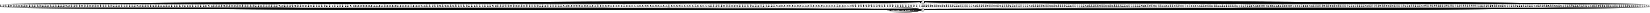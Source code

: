digraph FST {
rankdir = LR;
size = "8.5,11";
label = "";
center = 1;
orientation = Landscape;
ranksep = "0.4";
nodesep = "0.25";
0 [label = "0", shape = doublecircle, style = bold, fontsize = 14]
	0 -> 1 [label = "a:b/1", fontsize = 14];
	0 -> 1 [label = "a:c/1", fontsize = 14];
	0 -> 1 [label = "a:d/1", fontsize = 14];
	0 -> 1 [label = "a:e/1", fontsize = 14];
	0 -> 1 [label = "a:f/1", fontsize = 14];
	0 -> 1 [label = "a:g/1", fontsize = 14];
	0 -> 1 [label = "a:h/1", fontsize = 14];
	0 -> 1 [label = "a:i/1", fontsize = 14];
	0 -> 1 [label = "a:j/1", fontsize = 14];
	0 -> 1 [label = "a:k/1", fontsize = 14];
	0 -> 1 [label = "a:l/1", fontsize = 14];
	0 -> 1 [label = "a:m/1", fontsize = 14];
	0 -> 1 [label = "a:n/1", fontsize = 14];
	0 -> 1 [label = "a:o/1", fontsize = 14];
	0 -> 1 [label = "a:p/1", fontsize = 14];
	0 -> 1 [label = "a:q/1", fontsize = 14];
	0 -> 1 [label = "a:r/1", fontsize = 14];
	0 -> 1 [label = "a:s/1", fontsize = 14];
	0 -> 1 [label = "a:t/1", fontsize = 14];
	0 -> 1 [label = "a:u/1", fontsize = 14];
	0 -> 1 [label = "a:v/1", fontsize = 14];
	0 -> 1 [label = "a:w/1", fontsize = 14];
	0 -> 1 [label = "a:x/1", fontsize = 14];
	0 -> 1 [label = "a:y/1", fontsize = 14];
	0 -> 1 [label = "a:z/1", fontsize = 14];
	0 -> 1 [label = "-:a/1", fontsize = 14];
	0 -> 1 [label = "a:-/1", fontsize = 14];
	0 -> 0 [label = "a:a", fontsize = 14];
	0 -> 1 [label = "b:a/1", fontsize = 14];
	0 -> 1 [label = "b:c/1", fontsize = 14];
	0 -> 1 [label = "b:d/1", fontsize = 14];
	0 -> 1 [label = "b:e/1", fontsize = 14];
	0 -> 1 [label = "b:f/1", fontsize = 14];
	0 -> 1 [label = "b:g/1", fontsize = 14];
	0 -> 1 [label = "b:h/1", fontsize = 14];
	0 -> 1 [label = "b:i/1", fontsize = 14];
	0 -> 1 [label = "b:j/1", fontsize = 14];
	0 -> 1 [label = "b:k/1", fontsize = 14];
	0 -> 1 [label = "b:l/1", fontsize = 14];
	0 -> 1 [label = "b:m/1", fontsize = 14];
	0 -> 1 [label = "b:n/1", fontsize = 14];
	0 -> 1 [label = "b:o/1", fontsize = 14];
	0 -> 1 [label = "b:p/1", fontsize = 14];
	0 -> 1 [label = "b:q/1", fontsize = 14];
	0 -> 1 [label = "b:r/1", fontsize = 14];
	0 -> 1 [label = "b:s/1", fontsize = 14];
	0 -> 1 [label = "b:t/1", fontsize = 14];
	0 -> 1 [label = "b:u/1", fontsize = 14];
	0 -> 1 [label = "b:v/1", fontsize = 14];
	0 -> 1 [label = "b:w/1", fontsize = 14];
	0 -> 1 [label = "b:x/1", fontsize = 14];
	0 -> 1 [label = "b:y/1", fontsize = 14];
	0 -> 1 [label = "b:z/1", fontsize = 14];
	0 -> 1 [label = "-:b/1", fontsize = 14];
	0 -> 1 [label = "b:-/1", fontsize = 14];
	0 -> 0 [label = "b:b", fontsize = 14];
	0 -> 1 [label = "c:a/1", fontsize = 14];
	0 -> 1 [label = "c:b/1", fontsize = 14];
	0 -> 1 [label = "c:d/1", fontsize = 14];
	0 -> 1 [label = "c:e/1", fontsize = 14];
	0 -> 1 [label = "c:f/1", fontsize = 14];
	0 -> 1 [label = "c:g/1", fontsize = 14];
	0 -> 1 [label = "c:h/1", fontsize = 14];
	0 -> 1 [label = "c:i/1", fontsize = 14];
	0 -> 1 [label = "c:j/1", fontsize = 14];
	0 -> 1 [label = "c:k/1", fontsize = 14];
	0 -> 1 [label = "c:l/1", fontsize = 14];
	0 -> 1 [label = "c:m/1", fontsize = 14];
	0 -> 1 [label = "c:n/1", fontsize = 14];
	0 -> 1 [label = "c:o/1", fontsize = 14];
	0 -> 1 [label = "c:p/1", fontsize = 14];
	0 -> 1 [label = "c:q/1", fontsize = 14];
	0 -> 1 [label = "c:r/1", fontsize = 14];
	0 -> 1 [label = "c:s/1", fontsize = 14];
	0 -> 1 [label = "c:t/1", fontsize = 14];
	0 -> 1 [label = "c:u/1", fontsize = 14];
	0 -> 1 [label = "c:v/1", fontsize = 14];
	0 -> 1 [label = "c:w/1", fontsize = 14];
	0 -> 1 [label = "c:x/1", fontsize = 14];
	0 -> 1 [label = "c:y/1", fontsize = 14];
	0 -> 1 [label = "c:z/1", fontsize = 14];
	0 -> 1 [label = "-:c/1", fontsize = 14];
	0 -> 1 [label = "c:-/1", fontsize = 14];
	0 -> 0 [label = "c:c", fontsize = 14];
	0 -> 1 [label = "d:a/1", fontsize = 14];
	0 -> 1 [label = "d:b/1", fontsize = 14];
	0 -> 1 [label = "d:c/1", fontsize = 14];
	0 -> 1 [label = "d:e/1", fontsize = 14];
	0 -> 1 [label = "d:f/1", fontsize = 14];
	0 -> 1 [label = "d:g/1", fontsize = 14];
	0 -> 1 [label = "d:h/1", fontsize = 14];
	0 -> 1 [label = "d:i/1", fontsize = 14];
	0 -> 1 [label = "d:j/1", fontsize = 14];
	0 -> 1 [label = "d:k/1", fontsize = 14];
	0 -> 1 [label = "d:l/1", fontsize = 14];
	0 -> 1 [label = "d:m/1", fontsize = 14];
	0 -> 1 [label = "d:n/1", fontsize = 14];
	0 -> 1 [label = "d:o/1", fontsize = 14];
	0 -> 1 [label = "d:p/1", fontsize = 14];
	0 -> 1 [label = "d:q/1", fontsize = 14];
	0 -> 1 [label = "d:r/1", fontsize = 14];
	0 -> 1 [label = "d:s/1", fontsize = 14];
	0 -> 1 [label = "d:t/1", fontsize = 14];
	0 -> 1 [label = "d:u/1", fontsize = 14];
	0 -> 1 [label = "d:v/1", fontsize = 14];
	0 -> 1 [label = "d:w/1", fontsize = 14];
	0 -> 1 [label = "d:x/1", fontsize = 14];
	0 -> 1 [label = "d:y/1", fontsize = 14];
	0 -> 1 [label = "d:z/1", fontsize = 14];
	0 -> 1 [label = "-:d/1", fontsize = 14];
	0 -> 1 [label = "d:-/1", fontsize = 14];
	0 -> 0 [label = "d:d", fontsize = 14];
	0 -> 1 [label = "e:a/1", fontsize = 14];
	0 -> 1 [label = "e:b/1", fontsize = 14];
	0 -> 1 [label = "e:c/1", fontsize = 14];
	0 -> 1 [label = "e:d/1", fontsize = 14];
	0 -> 1 [label = "e:f/1", fontsize = 14];
	0 -> 1 [label = "e:g/1", fontsize = 14];
	0 -> 1 [label = "e:h/1", fontsize = 14];
	0 -> 1 [label = "e:i/1", fontsize = 14];
	0 -> 1 [label = "e:j/1", fontsize = 14];
	0 -> 1 [label = "e:k/1", fontsize = 14];
	0 -> 1 [label = "e:l/1", fontsize = 14];
	0 -> 1 [label = "e:m/1", fontsize = 14];
	0 -> 1 [label = "e:n/1", fontsize = 14];
	0 -> 1 [label = "e:o/1", fontsize = 14];
	0 -> 1 [label = "e:p/1", fontsize = 14];
	0 -> 1 [label = "e:q/1", fontsize = 14];
	0 -> 1 [label = "e:r/1", fontsize = 14];
	0 -> 1 [label = "e:s/1", fontsize = 14];
	0 -> 1 [label = "e:t/1", fontsize = 14];
	0 -> 1 [label = "e:u/1", fontsize = 14];
	0 -> 1 [label = "e:v/1", fontsize = 14];
	0 -> 1 [label = "e:w/1", fontsize = 14];
	0 -> 1 [label = "e:x/1", fontsize = 14];
	0 -> 1 [label = "e:y/1", fontsize = 14];
	0 -> 1 [label = "e:z/1", fontsize = 14];
	0 -> 1 [label = "-:e/1", fontsize = 14];
	0 -> 1 [label = "e:-/1", fontsize = 14];
	0 -> 0 [label = "e:e", fontsize = 14];
	0 -> 1 [label = "f:a/1", fontsize = 14];
	0 -> 1 [label = "f:b/1", fontsize = 14];
	0 -> 1 [label = "f:c/1", fontsize = 14];
	0 -> 1 [label = "f:d/1", fontsize = 14];
	0 -> 1 [label = "f:e/1", fontsize = 14];
	0 -> 1 [label = "f:g/1", fontsize = 14];
	0 -> 1 [label = "f:h/1", fontsize = 14];
	0 -> 1 [label = "f:i/1", fontsize = 14];
	0 -> 1 [label = "f:j/1", fontsize = 14];
	0 -> 1 [label = "f:k/1", fontsize = 14];
	0 -> 1 [label = "f:l/1", fontsize = 14];
	0 -> 1 [label = "f:m/1", fontsize = 14];
	0 -> 1 [label = "f:n/1", fontsize = 14];
	0 -> 1 [label = "f:o/1", fontsize = 14];
	0 -> 1 [label = "f:p/1", fontsize = 14];
	0 -> 1 [label = "f:q/1", fontsize = 14];
	0 -> 1 [label = "f:r/1", fontsize = 14];
	0 -> 1 [label = "f:s/1", fontsize = 14];
	0 -> 1 [label = "f:t/1", fontsize = 14];
	0 -> 1 [label = "f:u/1", fontsize = 14];
	0 -> 1 [label = "f:v/1", fontsize = 14];
	0 -> 1 [label = "f:w/1", fontsize = 14];
	0 -> 1 [label = "f:x/1", fontsize = 14];
	0 -> 1 [label = "f:y/1", fontsize = 14];
	0 -> 1 [label = "f:z/1", fontsize = 14];
	0 -> 1 [label = "-:f/1", fontsize = 14];
	0 -> 1 [label = "f:-/1", fontsize = 14];
	0 -> 0 [label = "f:f", fontsize = 14];
	0 -> 1 [label = "g:a/1", fontsize = 14];
	0 -> 1 [label = "g:b/1", fontsize = 14];
	0 -> 1 [label = "g:c/1", fontsize = 14];
	0 -> 1 [label = "g:d/1", fontsize = 14];
	0 -> 1 [label = "g:e/1", fontsize = 14];
	0 -> 1 [label = "g:f/1", fontsize = 14];
	0 -> 1 [label = "g:h/1", fontsize = 14];
	0 -> 1 [label = "g:i/1", fontsize = 14];
	0 -> 1 [label = "g:j/1", fontsize = 14];
	0 -> 1 [label = "g:k/1", fontsize = 14];
	0 -> 1 [label = "g:l/1", fontsize = 14];
	0 -> 1 [label = "g:m/1", fontsize = 14];
	0 -> 1 [label = "g:n/1", fontsize = 14];
	0 -> 1 [label = "g:o/1", fontsize = 14];
	0 -> 1 [label = "g:p/1", fontsize = 14];
	0 -> 1 [label = "g:q/1", fontsize = 14];
	0 -> 1 [label = "g:r/1", fontsize = 14];
	0 -> 1 [label = "g:s/1", fontsize = 14];
	0 -> 1 [label = "g:t/1", fontsize = 14];
	0 -> 1 [label = "g:u/1", fontsize = 14];
	0 -> 1 [label = "g:v/1", fontsize = 14];
	0 -> 1 [label = "g:w/1", fontsize = 14];
	0 -> 1 [label = "g:x/1", fontsize = 14];
	0 -> 1 [label = "g:y/1", fontsize = 14];
	0 -> 1 [label = "g:z/1", fontsize = 14];
	0 -> 1 [label = "-:g/1", fontsize = 14];
	0 -> 1 [label = "g:-/1", fontsize = 14];
	0 -> 0 [label = "g:g", fontsize = 14];
	0 -> 1 [label = "h:a/1", fontsize = 14];
	0 -> 1 [label = "h:b/1", fontsize = 14];
	0 -> 1 [label = "h:c/1", fontsize = 14];
	0 -> 1 [label = "h:d/1", fontsize = 14];
	0 -> 1 [label = "h:e/1", fontsize = 14];
	0 -> 1 [label = "h:f/1", fontsize = 14];
	0 -> 1 [label = "h:g/1", fontsize = 14];
	0 -> 1 [label = "h:i/1", fontsize = 14];
	0 -> 1 [label = "h:j/1", fontsize = 14];
	0 -> 1 [label = "h:k/1", fontsize = 14];
	0 -> 1 [label = "h:l/1", fontsize = 14];
	0 -> 1 [label = "h:m/1", fontsize = 14];
	0 -> 1 [label = "h:n/1", fontsize = 14];
	0 -> 1 [label = "h:o/1", fontsize = 14];
	0 -> 1 [label = "h:p/1", fontsize = 14];
	0 -> 1 [label = "h:q/1", fontsize = 14];
	0 -> 1 [label = "h:r/1", fontsize = 14];
	0 -> 1 [label = "h:s/1", fontsize = 14];
	0 -> 1 [label = "h:t/1", fontsize = 14];
	0 -> 1 [label = "h:u/1", fontsize = 14];
	0 -> 1 [label = "h:v/1", fontsize = 14];
	0 -> 1 [label = "h:w/1", fontsize = 14];
	0 -> 1 [label = "h:x/1", fontsize = 14];
	0 -> 1 [label = "h:y/1", fontsize = 14];
	0 -> 1 [label = "h:z/1", fontsize = 14];
	0 -> 1 [label = "-:h/1", fontsize = 14];
	0 -> 1 [label = "h:-/1", fontsize = 14];
	0 -> 0 [label = "h:h", fontsize = 14];
	0 -> 1 [label = "i:a/1", fontsize = 14];
	0 -> 1 [label = "i:b/1", fontsize = 14];
	0 -> 1 [label = "i:c/1", fontsize = 14];
	0 -> 1 [label = "i:d/1", fontsize = 14];
	0 -> 1 [label = "i:e/1", fontsize = 14];
	0 -> 1 [label = "i:f/1", fontsize = 14];
	0 -> 1 [label = "i:g/1", fontsize = 14];
	0 -> 1 [label = "i:h/1", fontsize = 14];
	0 -> 1 [label = "i:j/1", fontsize = 14];
	0 -> 1 [label = "i:k/1", fontsize = 14];
	0 -> 1 [label = "i:l/1", fontsize = 14];
	0 -> 1 [label = "i:m/1", fontsize = 14];
	0 -> 1 [label = "i:n/1", fontsize = 14];
	0 -> 1 [label = "i:o/1", fontsize = 14];
	0 -> 1 [label = "i:p/1", fontsize = 14];
	0 -> 1 [label = "i:q/1", fontsize = 14];
	0 -> 1 [label = "i:r/1", fontsize = 14];
	0 -> 1 [label = "i:s/1", fontsize = 14];
	0 -> 1 [label = "i:t/1", fontsize = 14];
	0 -> 1 [label = "i:u/1", fontsize = 14];
	0 -> 1 [label = "i:v/1", fontsize = 14];
	0 -> 1 [label = "i:w/1", fontsize = 14];
	0 -> 1 [label = "i:x/1", fontsize = 14];
	0 -> 1 [label = "i:y/1", fontsize = 14];
	0 -> 1 [label = "i:z/1", fontsize = 14];
	0 -> 1 [label = "-:i/1", fontsize = 14];
	0 -> 1 [label = "i:-/1", fontsize = 14];
	0 -> 0 [label = "i:i", fontsize = 14];
	0 -> 1 [label = "j:a/1", fontsize = 14];
	0 -> 1 [label = "j:b/1", fontsize = 14];
	0 -> 1 [label = "j:c/1", fontsize = 14];
	0 -> 1 [label = "j:d/1", fontsize = 14];
	0 -> 1 [label = "j:e/1", fontsize = 14];
	0 -> 1 [label = "j:f/1", fontsize = 14];
	0 -> 1 [label = "j:g/1", fontsize = 14];
	0 -> 1 [label = "j:h/1", fontsize = 14];
	0 -> 1 [label = "j:i/1", fontsize = 14];
	0 -> 1 [label = "j:k/1", fontsize = 14];
	0 -> 1 [label = "j:l/1", fontsize = 14];
	0 -> 1 [label = "j:m/1", fontsize = 14];
	0 -> 1 [label = "j:n/1", fontsize = 14];
	0 -> 1 [label = "j:o/1", fontsize = 14];
	0 -> 1 [label = "j:p/1", fontsize = 14];
	0 -> 1 [label = "j:q/1", fontsize = 14];
	0 -> 1 [label = "j:r/1", fontsize = 14];
	0 -> 1 [label = "j:s/1", fontsize = 14];
	0 -> 1 [label = "j:t/1", fontsize = 14];
	0 -> 1 [label = "j:u/1", fontsize = 14];
	0 -> 1 [label = "j:v/1", fontsize = 14];
	0 -> 1 [label = "j:w/1", fontsize = 14];
	0 -> 1 [label = "j:x/1", fontsize = 14];
	0 -> 1 [label = "j:y/1", fontsize = 14];
	0 -> 1 [label = "j:z/1", fontsize = 14];
	0 -> 1 [label = "-:j/1", fontsize = 14];
	0 -> 1 [label = "j:-/1", fontsize = 14];
	0 -> 0 [label = "j:j", fontsize = 14];
	0 -> 1 [label = "k:a/1", fontsize = 14];
	0 -> 1 [label = "k:b/1", fontsize = 14];
	0 -> 1 [label = "k:c/1", fontsize = 14];
	0 -> 1 [label = "k:d/1", fontsize = 14];
	0 -> 1 [label = "k:e/1", fontsize = 14];
	0 -> 1 [label = "k:f/1", fontsize = 14];
	0 -> 1 [label = "k:g/1", fontsize = 14];
	0 -> 1 [label = "k:h/1", fontsize = 14];
	0 -> 1 [label = "k:i/1", fontsize = 14];
	0 -> 1 [label = "k:j/1", fontsize = 14];
	0 -> 1 [label = "k:l/1", fontsize = 14];
	0 -> 1 [label = "k:m/1", fontsize = 14];
	0 -> 1 [label = "k:n/1", fontsize = 14];
	0 -> 1 [label = "k:o/1", fontsize = 14];
	0 -> 1 [label = "k:p/1", fontsize = 14];
	0 -> 1 [label = "k:q/1", fontsize = 14];
	0 -> 1 [label = "k:r/1", fontsize = 14];
	0 -> 1 [label = "k:s/1", fontsize = 14];
	0 -> 1 [label = "k:t/1", fontsize = 14];
	0 -> 1 [label = "k:u/1", fontsize = 14];
	0 -> 1 [label = "k:v/1", fontsize = 14];
	0 -> 1 [label = "k:w/1", fontsize = 14];
	0 -> 1 [label = "k:x/1", fontsize = 14];
	0 -> 1 [label = "k:y/1", fontsize = 14];
	0 -> 1 [label = "k:z/1", fontsize = 14];
	0 -> 1 [label = "-:k/1", fontsize = 14];
	0 -> 1 [label = "k:-/1", fontsize = 14];
	0 -> 0 [label = "k:k", fontsize = 14];
	0 -> 1 [label = "l:a/1", fontsize = 14];
	0 -> 1 [label = "l:b/1", fontsize = 14];
	0 -> 1 [label = "l:c/1", fontsize = 14];
	0 -> 1 [label = "l:d/1", fontsize = 14];
	0 -> 1 [label = "l:e/1", fontsize = 14];
	0 -> 1 [label = "l:f/1", fontsize = 14];
	0 -> 1 [label = "l:g/1", fontsize = 14];
	0 -> 1 [label = "l:h/1", fontsize = 14];
	0 -> 1 [label = "l:i/1", fontsize = 14];
	0 -> 1 [label = "l:j/1", fontsize = 14];
	0 -> 1 [label = "l:k/1", fontsize = 14];
	0 -> 1 [label = "l:m/1", fontsize = 14];
	0 -> 1 [label = "l:n/1", fontsize = 14];
	0 -> 1 [label = "l:o/1", fontsize = 14];
	0 -> 1 [label = "l:p/1", fontsize = 14];
	0 -> 1 [label = "l:q/1", fontsize = 14];
	0 -> 1 [label = "l:r/1", fontsize = 14];
	0 -> 1 [label = "l:s/1", fontsize = 14];
	0 -> 1 [label = "l:t/1", fontsize = 14];
	0 -> 1 [label = "l:u/1", fontsize = 14];
	0 -> 1 [label = "l:v/1", fontsize = 14];
	0 -> 1 [label = "l:w/1", fontsize = 14];
	0 -> 1 [label = "l:x/1", fontsize = 14];
	0 -> 1 [label = "l:y/1", fontsize = 14];
	0 -> 1 [label = "l:z/1", fontsize = 14];
	0 -> 1 [label = "-:l/1", fontsize = 14];
	0 -> 1 [label = "l:-/1", fontsize = 14];
	0 -> 0 [label = "l:l", fontsize = 14];
	0 -> 1 [label = "m:a/1", fontsize = 14];
	0 -> 1 [label = "m:b/1", fontsize = 14];
	0 -> 1 [label = "m:c/1", fontsize = 14];
	0 -> 1 [label = "m:d/1", fontsize = 14];
	0 -> 1 [label = "m:e/1", fontsize = 14];
	0 -> 1 [label = "m:f/1", fontsize = 14];
	0 -> 1 [label = "m:g/1", fontsize = 14];
	0 -> 1 [label = "m:h/1", fontsize = 14];
	0 -> 1 [label = "m:i/1", fontsize = 14];
	0 -> 1 [label = "m:j/1", fontsize = 14];
	0 -> 1 [label = "m:k/1", fontsize = 14];
	0 -> 1 [label = "m:l/1", fontsize = 14];
	0 -> 1 [label = "m:n/1", fontsize = 14];
	0 -> 1 [label = "m:o/1", fontsize = 14];
	0 -> 1 [label = "m:p/1", fontsize = 14];
	0 -> 1 [label = "m:q/1", fontsize = 14];
	0 -> 1 [label = "m:r/1", fontsize = 14];
	0 -> 1 [label = "m:s/1", fontsize = 14];
	0 -> 1 [label = "m:t/1", fontsize = 14];
	0 -> 1 [label = "m:u/1", fontsize = 14];
	0 -> 1 [label = "m:v/1", fontsize = 14];
	0 -> 1 [label = "m:w/1", fontsize = 14];
	0 -> 1 [label = "m:x/1", fontsize = 14];
	0 -> 1 [label = "m:y/1", fontsize = 14];
	0 -> 1 [label = "m:z/1", fontsize = 14];
	0 -> 1 [label = "-:m/1", fontsize = 14];
	0 -> 1 [label = "m:-/1", fontsize = 14];
	0 -> 0 [label = "m:m", fontsize = 14];
	0 -> 1 [label = "n:a/1", fontsize = 14];
	0 -> 1 [label = "n:b/1", fontsize = 14];
	0 -> 1 [label = "n:c/1", fontsize = 14];
	0 -> 1 [label = "n:d/1", fontsize = 14];
	0 -> 1 [label = "n:e/1", fontsize = 14];
	0 -> 1 [label = "n:f/1", fontsize = 14];
	0 -> 1 [label = "n:g/1", fontsize = 14];
	0 -> 1 [label = "n:h/1", fontsize = 14];
	0 -> 1 [label = "n:i/1", fontsize = 14];
	0 -> 1 [label = "n:j/1", fontsize = 14];
	0 -> 1 [label = "n:k/1", fontsize = 14];
	0 -> 1 [label = "n:l/1", fontsize = 14];
	0 -> 1 [label = "n:m/1", fontsize = 14];
	0 -> 1 [label = "n:o/1", fontsize = 14];
	0 -> 1 [label = "n:p/1", fontsize = 14];
	0 -> 1 [label = "n:q/1", fontsize = 14];
	0 -> 1 [label = "n:r/1", fontsize = 14];
	0 -> 1 [label = "n:s/1", fontsize = 14];
	0 -> 1 [label = "n:t/1", fontsize = 14];
	0 -> 1 [label = "n:u/1", fontsize = 14];
	0 -> 1 [label = "n:v/1", fontsize = 14];
	0 -> 1 [label = "n:w/1", fontsize = 14];
	0 -> 1 [label = "n:x/1", fontsize = 14];
	0 -> 1 [label = "n:y/1", fontsize = 14];
	0 -> 1 [label = "n:z/1", fontsize = 14];
	0 -> 1 [label = "-:n/1", fontsize = 14];
	0 -> 1 [label = "n:-/1", fontsize = 14];
	0 -> 0 [label = "n:n", fontsize = 14];
	0 -> 1 [label = "o:a/1", fontsize = 14];
	0 -> 1 [label = "o:b/1", fontsize = 14];
	0 -> 1 [label = "o:c/1", fontsize = 14];
	0 -> 1 [label = "o:d/1", fontsize = 14];
	0 -> 1 [label = "o:e/1", fontsize = 14];
	0 -> 1 [label = "o:f/1", fontsize = 14];
	0 -> 1 [label = "o:g/1", fontsize = 14];
	0 -> 1 [label = "o:h/1", fontsize = 14];
	0 -> 1 [label = "o:i/1", fontsize = 14];
	0 -> 1 [label = "o:j/1", fontsize = 14];
	0 -> 1 [label = "o:k/1", fontsize = 14];
	0 -> 1 [label = "o:l/1", fontsize = 14];
	0 -> 1 [label = "o:m/1", fontsize = 14];
	0 -> 1 [label = "o:n/1", fontsize = 14];
	0 -> 1 [label = "o:p/1", fontsize = 14];
	0 -> 1 [label = "o:q/1", fontsize = 14];
	0 -> 1 [label = "o:r/1", fontsize = 14];
	0 -> 1 [label = "o:s/1", fontsize = 14];
	0 -> 1 [label = "o:t/1", fontsize = 14];
	0 -> 1 [label = "o:u/1", fontsize = 14];
	0 -> 1 [label = "o:v/1", fontsize = 14];
	0 -> 1 [label = "o:w/1", fontsize = 14];
	0 -> 1 [label = "o:x/1", fontsize = 14];
	0 -> 1 [label = "o:y/1", fontsize = 14];
	0 -> 1 [label = "o:z/1", fontsize = 14];
	0 -> 1 [label = "-:o/1", fontsize = 14];
	0 -> 1 [label = "o:-/1", fontsize = 14];
	0 -> 0 [label = "o:o", fontsize = 14];
	0 -> 1 [label = "p:a/1", fontsize = 14];
	0 -> 1 [label = "p:b/1", fontsize = 14];
	0 -> 1 [label = "p:c/1", fontsize = 14];
	0 -> 1 [label = "p:d/1", fontsize = 14];
	0 -> 1 [label = "p:e/1", fontsize = 14];
	0 -> 1 [label = "p:f/1", fontsize = 14];
	0 -> 1 [label = "p:g/1", fontsize = 14];
	0 -> 1 [label = "p:h/1", fontsize = 14];
	0 -> 1 [label = "p:i/1", fontsize = 14];
	0 -> 1 [label = "p:j/1", fontsize = 14];
	0 -> 1 [label = "p:k/1", fontsize = 14];
	0 -> 1 [label = "p:l/1", fontsize = 14];
	0 -> 1 [label = "p:m/1", fontsize = 14];
	0 -> 1 [label = "p:n/1", fontsize = 14];
	0 -> 1 [label = "p:o/1", fontsize = 14];
	0 -> 1 [label = "p:q/1", fontsize = 14];
	0 -> 1 [label = "p:r/1", fontsize = 14];
	0 -> 1 [label = "p:s/1", fontsize = 14];
	0 -> 1 [label = "p:t/1", fontsize = 14];
	0 -> 1 [label = "p:u/1", fontsize = 14];
	0 -> 1 [label = "p:v/1", fontsize = 14];
	0 -> 1 [label = "p:w/1", fontsize = 14];
	0 -> 1 [label = "p:x/1", fontsize = 14];
	0 -> 1 [label = "p:y/1", fontsize = 14];
	0 -> 1 [label = "p:z/1", fontsize = 14];
	0 -> 1 [label = "-:p/1", fontsize = 14];
	0 -> 1 [label = "p:-/1", fontsize = 14];
	0 -> 0 [label = "p:p", fontsize = 14];
	0 -> 1 [label = "q:a/1", fontsize = 14];
	0 -> 1 [label = "q:b/1", fontsize = 14];
	0 -> 1 [label = "q:c/1", fontsize = 14];
	0 -> 1 [label = "q:d/1", fontsize = 14];
	0 -> 1 [label = "q:e/1", fontsize = 14];
	0 -> 1 [label = "q:f/1", fontsize = 14];
	0 -> 1 [label = "q:g/1", fontsize = 14];
	0 -> 1 [label = "q:h/1", fontsize = 14];
	0 -> 1 [label = "q:i/1", fontsize = 14];
	0 -> 1 [label = "q:j/1", fontsize = 14];
	0 -> 1 [label = "q:k/1", fontsize = 14];
	0 -> 1 [label = "q:l/1", fontsize = 14];
	0 -> 1 [label = "q:m/1", fontsize = 14];
	0 -> 1 [label = "q:n/1", fontsize = 14];
	0 -> 1 [label = "q:o/1", fontsize = 14];
	0 -> 1 [label = "q:p/1", fontsize = 14];
	0 -> 1 [label = "q:r/1", fontsize = 14];
	0 -> 1 [label = "q:s/1", fontsize = 14];
	0 -> 1 [label = "q:t/1", fontsize = 14];
	0 -> 1 [label = "q:u/1", fontsize = 14];
	0 -> 1 [label = "q:v/1", fontsize = 14];
	0 -> 1 [label = "q:w/1", fontsize = 14];
	0 -> 1 [label = "q:x/1", fontsize = 14];
	0 -> 1 [label = "q:y/1", fontsize = 14];
	0 -> 1 [label = "q:z/1", fontsize = 14];
	0 -> 1 [label = "-:q/1", fontsize = 14];
	0 -> 1 [label = "q:-/1", fontsize = 14];
	0 -> 0 [label = "q:q", fontsize = 14];
	0 -> 1 [label = "r:a/1", fontsize = 14];
	0 -> 1 [label = "r:b/1", fontsize = 14];
	0 -> 1 [label = "r:c/1", fontsize = 14];
	0 -> 1 [label = "r:d/1", fontsize = 14];
	0 -> 1 [label = "r:e/1", fontsize = 14];
	0 -> 1 [label = "r:f/1", fontsize = 14];
	0 -> 1 [label = "r:g/1", fontsize = 14];
	0 -> 1 [label = "r:h/1", fontsize = 14];
	0 -> 1 [label = "r:i/1", fontsize = 14];
	0 -> 1 [label = "r:j/1", fontsize = 14];
	0 -> 1 [label = "r:k/1", fontsize = 14];
	0 -> 1 [label = "r:l/1", fontsize = 14];
	0 -> 1 [label = "r:m/1", fontsize = 14];
	0 -> 1 [label = "r:n/1", fontsize = 14];
	0 -> 1 [label = "r:o/1", fontsize = 14];
	0 -> 1 [label = "r:p/1", fontsize = 14];
	0 -> 1 [label = "r:q/1", fontsize = 14];
	0 -> 1 [label = "r:s/1", fontsize = 14];
	0 -> 1 [label = "r:t/1", fontsize = 14];
	0 -> 1 [label = "r:u/1", fontsize = 14];
	0 -> 1 [label = "r:v/1", fontsize = 14];
	0 -> 1 [label = "r:w/1", fontsize = 14];
	0 -> 1 [label = "r:x/1", fontsize = 14];
	0 -> 1 [label = "r:y/1", fontsize = 14];
	0 -> 1 [label = "r:z/1", fontsize = 14];
	0 -> 1 [label = "-:r/1", fontsize = 14];
	0 -> 1 [label = "r:-/1", fontsize = 14];
	0 -> 0 [label = "r:r", fontsize = 14];
	0 -> 1 [label = "s:a/1", fontsize = 14];
	0 -> 1 [label = "s:b/1", fontsize = 14];
	0 -> 1 [label = "s:c/1", fontsize = 14];
	0 -> 1 [label = "s:d/1", fontsize = 14];
	0 -> 1 [label = "s:e/1", fontsize = 14];
	0 -> 1 [label = "s:f/1", fontsize = 14];
	0 -> 1 [label = "s:g/1", fontsize = 14];
	0 -> 1 [label = "s:h/1", fontsize = 14];
	0 -> 1 [label = "s:i/1", fontsize = 14];
	0 -> 1 [label = "s:j/1", fontsize = 14];
	0 -> 1 [label = "s:k/1", fontsize = 14];
	0 -> 1 [label = "s:l/1", fontsize = 14];
	0 -> 1 [label = "s:m/1", fontsize = 14];
	0 -> 1 [label = "s:n/1", fontsize = 14];
	0 -> 1 [label = "s:o/1", fontsize = 14];
	0 -> 1 [label = "s:p/1", fontsize = 14];
	0 -> 1 [label = "s:q/1", fontsize = 14];
	0 -> 1 [label = "s:r/1", fontsize = 14];
	0 -> 1 [label = "s:t/1", fontsize = 14];
	0 -> 1 [label = "s:u/1", fontsize = 14];
	0 -> 1 [label = "s:v/1", fontsize = 14];
	0 -> 1 [label = "s:w/1", fontsize = 14];
	0 -> 1 [label = "s:x/1", fontsize = 14];
	0 -> 1 [label = "s:y/1", fontsize = 14];
	0 -> 1 [label = "s:z/1", fontsize = 14];
	0 -> 1 [label = "-:s/1", fontsize = 14];
	0 -> 1 [label = "s:-/1", fontsize = 14];
	0 -> 0 [label = "s:s", fontsize = 14];
	0 -> 1 [label = "t:a/1", fontsize = 14];
	0 -> 1 [label = "t:b/1", fontsize = 14];
	0 -> 1 [label = "t:c/1", fontsize = 14];
	0 -> 1 [label = "t:d/1", fontsize = 14];
	0 -> 1 [label = "t:e/1", fontsize = 14];
	0 -> 1 [label = "t:f/1", fontsize = 14];
	0 -> 1 [label = "t:g/1", fontsize = 14];
	0 -> 1 [label = "t:h/1", fontsize = 14];
	0 -> 1 [label = "t:i/1", fontsize = 14];
	0 -> 1 [label = "t:j/1", fontsize = 14];
	0 -> 1 [label = "t:k/1", fontsize = 14];
	0 -> 1 [label = "t:l/1", fontsize = 14];
	0 -> 1 [label = "t:m/1", fontsize = 14];
	0 -> 1 [label = "t:n/1", fontsize = 14];
	0 -> 1 [label = "t:o/1", fontsize = 14];
	0 -> 1 [label = "t:p/1", fontsize = 14];
	0 -> 1 [label = "t:q/1", fontsize = 14];
	0 -> 1 [label = "t:r/1", fontsize = 14];
	0 -> 1 [label = "t:s/1", fontsize = 14];
	0 -> 1 [label = "t:u/1", fontsize = 14];
	0 -> 1 [label = "t:v/1", fontsize = 14];
	0 -> 1 [label = "t:w/1", fontsize = 14];
	0 -> 1 [label = "t:x/1", fontsize = 14];
	0 -> 1 [label = "t:y/1", fontsize = 14];
	0 -> 1 [label = "t:z/1", fontsize = 14];
	0 -> 1 [label = "-:t/1", fontsize = 14];
	0 -> 1 [label = "t:-/1", fontsize = 14];
	0 -> 0 [label = "t:t", fontsize = 14];
	0 -> 1 [label = "u:a/1", fontsize = 14];
	0 -> 1 [label = "u:b/1", fontsize = 14];
	0 -> 1 [label = "u:c/1", fontsize = 14];
	0 -> 1 [label = "u:d/1", fontsize = 14];
	0 -> 1 [label = "u:e/1", fontsize = 14];
	0 -> 1 [label = "u:f/1", fontsize = 14];
	0 -> 1 [label = "u:g/1", fontsize = 14];
	0 -> 1 [label = "u:h/1", fontsize = 14];
	0 -> 1 [label = "u:i/1", fontsize = 14];
	0 -> 1 [label = "u:j/1", fontsize = 14];
	0 -> 1 [label = "u:k/1", fontsize = 14];
	0 -> 1 [label = "u:l/1", fontsize = 14];
	0 -> 1 [label = "u:m/1", fontsize = 14];
	0 -> 1 [label = "u:n/1", fontsize = 14];
	0 -> 1 [label = "u:o/1", fontsize = 14];
	0 -> 1 [label = "u:p/1", fontsize = 14];
	0 -> 1 [label = "u:q/1", fontsize = 14];
	0 -> 1 [label = "u:r/1", fontsize = 14];
	0 -> 1 [label = "u:s/1", fontsize = 14];
	0 -> 1 [label = "u:t/1", fontsize = 14];
	0 -> 1 [label = "u:v/1", fontsize = 14];
	0 -> 1 [label = "u:w/1", fontsize = 14];
	0 -> 1 [label = "u:x/1", fontsize = 14];
	0 -> 1 [label = "u:y/1", fontsize = 14];
	0 -> 1 [label = "u:z/1", fontsize = 14];
	0 -> 1 [label = "-:u/1", fontsize = 14];
	0 -> 1 [label = "u:-/1", fontsize = 14];
	0 -> 0 [label = "u:u", fontsize = 14];
	0 -> 1 [label = "v:a/1", fontsize = 14];
	0 -> 1 [label = "v:b/1", fontsize = 14];
	0 -> 1 [label = "v:c/1", fontsize = 14];
	0 -> 1 [label = "v:d/1", fontsize = 14];
	0 -> 1 [label = "v:e/1", fontsize = 14];
	0 -> 1 [label = "v:f/1", fontsize = 14];
	0 -> 1 [label = "v:g/1", fontsize = 14];
	0 -> 1 [label = "v:h/1", fontsize = 14];
	0 -> 1 [label = "v:i/1", fontsize = 14];
	0 -> 1 [label = "v:j/1", fontsize = 14];
	0 -> 1 [label = "v:k/1", fontsize = 14];
	0 -> 1 [label = "v:l/1", fontsize = 14];
	0 -> 1 [label = "v:m/1", fontsize = 14];
	0 -> 1 [label = "v:n/1", fontsize = 14];
	0 -> 1 [label = "v:o/1", fontsize = 14];
	0 -> 1 [label = "v:p/1", fontsize = 14];
	0 -> 1 [label = "v:q/1", fontsize = 14];
	0 -> 1 [label = "v:r/1", fontsize = 14];
	0 -> 1 [label = "v:s/1", fontsize = 14];
	0 -> 1 [label = "v:t/1", fontsize = 14];
	0 -> 1 [label = "v:u/1", fontsize = 14];
	0 -> 1 [label = "v:w/1", fontsize = 14];
	0 -> 1 [label = "v:x/1", fontsize = 14];
	0 -> 1 [label = "v:y/1", fontsize = 14];
	0 -> 1 [label = "v:z/1", fontsize = 14];
	0 -> 1 [label = "-:v/1", fontsize = 14];
	0 -> 1 [label = "v:-/1", fontsize = 14];
	0 -> 0 [label = "v:v", fontsize = 14];
	0 -> 1 [label = "w:a/1", fontsize = 14];
	0 -> 1 [label = "w:b/1", fontsize = 14];
	0 -> 1 [label = "w:c/1", fontsize = 14];
	0 -> 1 [label = "w:d/1", fontsize = 14];
	0 -> 1 [label = "w:e/1", fontsize = 14];
	0 -> 1 [label = "w:f/1", fontsize = 14];
	0 -> 1 [label = "w:g/1", fontsize = 14];
	0 -> 1 [label = "w:h/1", fontsize = 14];
	0 -> 1 [label = "w:i/1", fontsize = 14];
	0 -> 1 [label = "w:j/1", fontsize = 14];
	0 -> 1 [label = "w:k/1", fontsize = 14];
	0 -> 1 [label = "w:l/1", fontsize = 14];
	0 -> 1 [label = "w:m/1", fontsize = 14];
	0 -> 1 [label = "w:n/1", fontsize = 14];
	0 -> 1 [label = "w:o/1", fontsize = 14];
	0 -> 1 [label = "w:p/1", fontsize = 14];
	0 -> 1 [label = "w:q/1", fontsize = 14];
	0 -> 1 [label = "w:r/1", fontsize = 14];
	0 -> 1 [label = "w:s/1", fontsize = 14];
	0 -> 1 [label = "w:t/1", fontsize = 14];
	0 -> 1 [label = "w:u/1", fontsize = 14];
	0 -> 1 [label = "w:v/1", fontsize = 14];
	0 -> 1 [label = "w:x/1", fontsize = 14];
	0 -> 1 [label = "w:y/1", fontsize = 14];
	0 -> 1 [label = "w:z/1", fontsize = 14];
	0 -> 1 [label = "-:w/1", fontsize = 14];
	0 -> 1 [label = "w:-/1", fontsize = 14];
	0 -> 0 [label = "w:w", fontsize = 14];
	0 -> 1 [label = "x:a/1", fontsize = 14];
	0 -> 1 [label = "x:b/1", fontsize = 14];
	0 -> 1 [label = "x:c/1", fontsize = 14];
	0 -> 1 [label = "x:d/1", fontsize = 14];
	0 -> 1 [label = "x:e/1", fontsize = 14];
	0 -> 1 [label = "x:f/1", fontsize = 14];
	0 -> 1 [label = "x:g/1", fontsize = 14];
	0 -> 1 [label = "x:h/1", fontsize = 14];
	0 -> 1 [label = "x:i/1", fontsize = 14];
	0 -> 1 [label = "x:j/1", fontsize = 14];
	0 -> 1 [label = "x:k/1", fontsize = 14];
	0 -> 1 [label = "x:l/1", fontsize = 14];
	0 -> 1 [label = "x:m/1", fontsize = 14];
	0 -> 1 [label = "x:n/1", fontsize = 14];
	0 -> 1 [label = "x:o/1", fontsize = 14];
	0 -> 1 [label = "x:p/1", fontsize = 14];
	0 -> 1 [label = "x:q/1", fontsize = 14];
	0 -> 1 [label = "x:r/1", fontsize = 14];
	0 -> 1 [label = "x:s/1", fontsize = 14];
	0 -> 1 [label = "x:t/1", fontsize = 14];
	0 -> 1 [label = "x:u/1", fontsize = 14];
	0 -> 1 [label = "x:v/1", fontsize = 14];
	0 -> 1 [label = "x:w/1", fontsize = 14];
	0 -> 1 [label = "x:y/1", fontsize = 14];
	0 -> 1 [label = "x:z/1", fontsize = 14];
	0 -> 1 [label = "-:x/1", fontsize = 14];
	0 -> 1 [label = "x:-/1", fontsize = 14];
	0 -> 0 [label = "x:x", fontsize = 14];
	0 -> 1 [label = "y:a/1", fontsize = 14];
	0 -> 1 [label = "y:b/1", fontsize = 14];
	0 -> 1 [label = "y:c/1", fontsize = 14];
	0 -> 1 [label = "y:d/1", fontsize = 14];
	0 -> 1 [label = "y:e/1", fontsize = 14];
	0 -> 1 [label = "y:f/1", fontsize = 14];
	0 -> 1 [label = "y:g/1", fontsize = 14];
	0 -> 1 [label = "y:h/1", fontsize = 14];
	0 -> 1 [label = "y:i/1", fontsize = 14];
	0 -> 1 [label = "y:j/1", fontsize = 14];
	0 -> 1 [label = "y:k/1", fontsize = 14];
	0 -> 1 [label = "y:l/1", fontsize = 14];
	0 -> 1 [label = "y:m/1", fontsize = 14];
	0 -> 1 [label = "y:n/1", fontsize = 14];
	0 -> 1 [label = "y:o/1", fontsize = 14];
	0 -> 1 [label = "y:p/1", fontsize = 14];
	0 -> 1 [label = "y:q/1", fontsize = 14];
	0 -> 1 [label = "y:r/1", fontsize = 14];
	0 -> 1 [label = "y:s/1", fontsize = 14];
	0 -> 1 [label = "y:t/1", fontsize = 14];
	0 -> 1 [label = "y:u/1", fontsize = 14];
	0 -> 1 [label = "y:v/1", fontsize = 14];
	0 -> 1 [label = "y:w/1", fontsize = 14];
	0 -> 1 [label = "y:x/1", fontsize = 14];
	0 -> 1 [label = "y:z/1", fontsize = 14];
	0 -> 1 [label = "-:y/1", fontsize = 14];
	0 -> 1 [label = "y:-/1", fontsize = 14];
	0 -> 0 [label = "y:y", fontsize = 14];
	0 -> 1 [label = "z:a/1", fontsize = 14];
	0 -> 1 [label = "z:b/1", fontsize = 14];
	0 -> 1 [label = "z:c/1", fontsize = 14];
	0 -> 1 [label = "z:d/1", fontsize = 14];
	0 -> 1 [label = "z:e/1", fontsize = 14];
	0 -> 1 [label = "z:f/1", fontsize = 14];
	0 -> 1 [label = "z:g/1", fontsize = 14];
	0 -> 1 [label = "z:h/1", fontsize = 14];
	0 -> 1 [label = "z:i/1", fontsize = 14];
	0 -> 1 [label = "z:j/1", fontsize = 14];
	0 -> 1 [label = "z:k/1", fontsize = 14];
	0 -> 1 [label = "z:l/1", fontsize = 14];
	0 -> 1 [label = "z:m/1", fontsize = 14];
	0 -> 1 [label = "z:n/1", fontsize = 14];
	0 -> 1 [label = "z:o/1", fontsize = 14];
	0 -> 1 [label = "z:p/1", fontsize = 14];
	0 -> 1 [label = "z:q/1", fontsize = 14];
	0 -> 1 [label = "z:r/1", fontsize = 14];
	0 -> 1 [label = "z:s/1", fontsize = 14];
	0 -> 1 [label = "z:t/1", fontsize = 14];
	0 -> 1 [label = "z:u/1", fontsize = 14];
	0 -> 1 [label = "z:v/1", fontsize = 14];
	0 -> 1 [label = "z:w/1", fontsize = 14];
	0 -> 1 [label = "z:x/1", fontsize = 14];
	0 -> 1 [label = "z:y/1", fontsize = 14];
	0 -> 1 [label = "-:z/1", fontsize = 14];
	0 -> 1 [label = "z:-/1", fontsize = 14];
	0 -> 0 [label = "z:z", fontsize = 14];
1 [label = "1", shape = doublecircle, style = solid, fontsize = 14]
}
